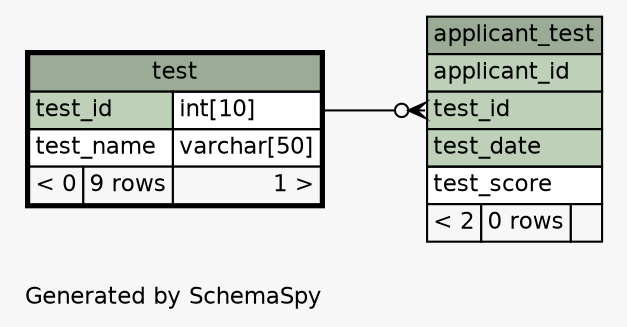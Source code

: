 // dot 2.30.1 on Linux 3.10.0-229.11.1.el7.x86_64
// SchemaSpy rev 590
digraph "oneDegreeRelationshipsDiagram" {
  graph [
    rankdir="RL"
    bgcolor="#f7f7f7"
    label="\nGenerated by SchemaSpy"
    labeljust="l"
    nodesep="0.18"
    ranksep="0.46"
    fontname="Helvetica"
    fontsize="11"
  ];
  node [
    fontname="Helvetica"
    fontsize="11"
    shape="plaintext"
  ];
  edge [
    arrowsize="0.8"
  ];
  "applicant_test":"test_id":w -> "test":"test_id.type":e [arrowhead=none dir=back arrowtail=crowodot];
  "applicant_test" [
    label=<
    <TABLE BORDER="0" CELLBORDER="1" CELLSPACING="0" BGCOLOR="#ffffff">
      <TR><TD COLSPAN="3" BGCOLOR="#9bab96" ALIGN="CENTER">applicant_test</TD></TR>
      <TR><TD PORT="applicant_id" COLSPAN="3" BGCOLOR="#bed1b8" ALIGN="LEFT">applicant_id</TD></TR>
      <TR><TD PORT="test_id" COLSPAN="3" BGCOLOR="#bed1b8" ALIGN="LEFT">test_id</TD></TR>
      <TR><TD PORT="test_date" COLSPAN="3" BGCOLOR="#bed1b8" ALIGN="LEFT">test_date</TD></TR>
      <TR><TD PORT="test_score" COLSPAN="3" ALIGN="LEFT">test_score</TD></TR>
      <TR><TD ALIGN="LEFT" BGCOLOR="#f7f7f7">&lt; 2</TD><TD ALIGN="RIGHT" BGCOLOR="#f7f7f7">0 rows</TD><TD ALIGN="RIGHT" BGCOLOR="#f7f7f7">  </TD></TR>
    </TABLE>>
    URL="applicant_test.html"
    tooltip="applicant_test"
  ];
  "test" [
    label=<
    <TABLE BORDER="2" CELLBORDER="1" CELLSPACING="0" BGCOLOR="#ffffff">
      <TR><TD COLSPAN="3" BGCOLOR="#9bab96" ALIGN="CENTER">test</TD></TR>
      <TR><TD PORT="test_id" COLSPAN="2" BGCOLOR="#bed1b8" ALIGN="LEFT">test_id</TD><TD PORT="test_id.type" ALIGN="LEFT">int[10]</TD></TR>
      <TR><TD PORT="test_name" COLSPAN="2" ALIGN="LEFT">test_name</TD><TD PORT="test_name.type" ALIGN="LEFT">varchar[50]</TD></TR>
      <TR><TD ALIGN="LEFT" BGCOLOR="#f7f7f7">&lt; 0</TD><TD ALIGN="RIGHT" BGCOLOR="#f7f7f7">9 rows</TD><TD ALIGN="RIGHT" BGCOLOR="#f7f7f7">1 &gt;</TD></TR>
    </TABLE>>
    URL="test.html"
    tooltip="test"
  ];
}
